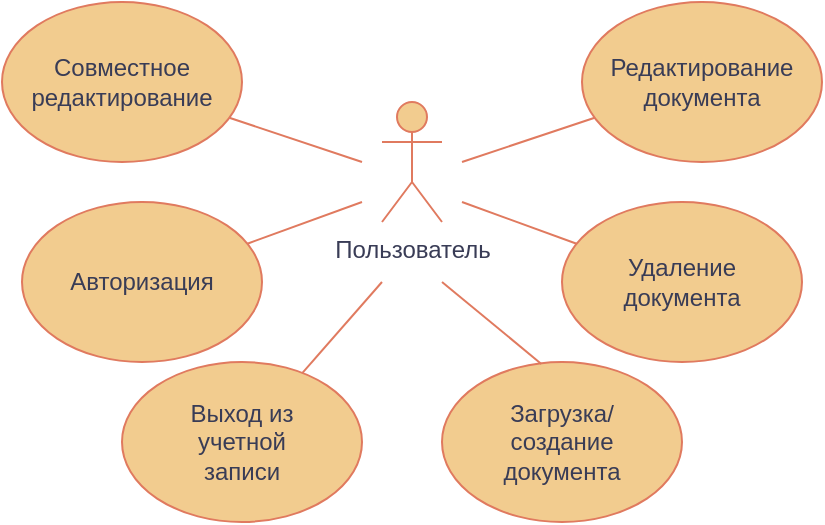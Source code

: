 <mxfile version="24.7.16" pages="2">
  <diagram name="Страница — 1" id="xMBfA3eAwyeIgMIUkxuP">
    <mxGraphModel grid="1" page="1" gridSize="10" guides="1" tooltips="1" connect="1" arrows="1" fold="1" pageScale="1" pageWidth="827" pageHeight="1169" math="0" shadow="0">
      <root>
        <mxCell id="0" />
        <mxCell id="1" parent="0" />
        <mxCell id="wpq3NvoztluDvb17i84A-1" value="Пользователь" style="shape=umlActor;verticalLabelPosition=bottom;verticalAlign=top;html=1;outlineConnect=0;rounded=0;labelBackgroundColor=none;fillColor=#F2CC8F;strokeColor=#E07A5F;fontColor=#393C56;" vertex="1" parent="1">
          <mxGeometry x="410" y="230" width="30" height="60" as="geometry" />
        </mxCell>
        <mxCell id="wpq3NvoztluDvb17i84A-2" value="" style="endArrow=none;html=1;rounded=0;labelBackgroundColor=none;strokeColor=#E07A5F;fontColor=default;" edge="1" parent="1" target="wpq3NvoztluDvb17i84A-3">
          <mxGeometry width="50" height="50" relative="1" as="geometry">
            <mxPoint x="400" y="280" as="sourcePoint" />
            <mxPoint x="400" y="300" as="targetPoint" />
          </mxGeometry>
        </mxCell>
        <mxCell id="wpq3NvoztluDvb17i84A-8" value="" style="endArrow=none;html=1;rounded=0;labelBackgroundColor=none;strokeColor=#E07A5F;fontColor=default;" edge="1" parent="1" target="wpq3NvoztluDvb17i84A-9">
          <mxGeometry width="50" height="50" relative="1" as="geometry">
            <mxPoint x="450" y="260" as="sourcePoint" />
            <mxPoint x="490" y="200" as="targetPoint" />
          </mxGeometry>
        </mxCell>
        <mxCell id="wpq3NvoztluDvb17i84A-11" value="" style="endArrow=none;html=1;rounded=0;labelBackgroundColor=none;strokeColor=#E07A5F;fontColor=default;" edge="1" parent="1" target="wpq3NvoztluDvb17i84A-12">
          <mxGeometry width="50" height="50" relative="1" as="geometry">
            <mxPoint x="400" y="260" as="sourcePoint" />
            <mxPoint x="350" y="180" as="targetPoint" />
          </mxGeometry>
        </mxCell>
        <mxCell id="wpq3NvoztluDvb17i84A-14" value="" style="endArrow=none;html=1;rounded=0;labelBackgroundColor=none;strokeColor=#E07A5F;fontColor=default;" edge="1" parent="1" target="wpq3NvoztluDvb17i84A-15">
          <mxGeometry width="50" height="50" relative="1" as="geometry">
            <mxPoint x="450" y="280" as="sourcePoint" />
            <mxPoint x="530" y="260" as="targetPoint" />
          </mxGeometry>
        </mxCell>
        <mxCell id="wpq3NvoztluDvb17i84A-17" value="" style="group;rounded=0;labelBackgroundColor=none;fontColor=#393C56;" connectable="0" vertex="1" parent="1">
          <mxGeometry x="220" y="180" width="120" height="80" as="geometry" />
        </mxCell>
        <mxCell id="wpq3NvoztluDvb17i84A-12" value="" style="ellipse;whiteSpace=wrap;html=1;rounded=0;labelBackgroundColor=none;fillColor=#F2CC8F;strokeColor=#E07A5F;fontColor=#393C56;" vertex="1" parent="wpq3NvoztluDvb17i84A-17">
          <mxGeometry width="120" height="80" as="geometry" />
        </mxCell>
        <mxCell id="wpq3NvoztluDvb17i84A-13" value="Совместное редактирование" style="text;html=1;align=center;verticalAlign=middle;whiteSpace=wrap;rounded=0;labelBackgroundColor=none;fontColor=#393C56;" vertex="1" parent="wpq3NvoztluDvb17i84A-17">
          <mxGeometry x="30" y="25" width="60" height="30" as="geometry" />
        </mxCell>
        <mxCell id="wpq3NvoztluDvb17i84A-18" value="" style="group;rounded=0;labelBackgroundColor=none;fontColor=#393C56;" connectable="0" vertex="1" parent="1">
          <mxGeometry x="230" y="280" width="120" height="80" as="geometry" />
        </mxCell>
        <mxCell id="wpq3NvoztluDvb17i84A-3" value="" style="ellipse;whiteSpace=wrap;html=1;rounded=0;labelBackgroundColor=none;fillColor=#F2CC8F;strokeColor=#E07A5F;fontColor=#393C56;" vertex="1" parent="wpq3NvoztluDvb17i84A-18">
          <mxGeometry width="120" height="80" as="geometry" />
        </mxCell>
        <mxCell id="wpq3NvoztluDvb17i84A-4" value="Авторизация" style="text;html=1;align=center;verticalAlign=middle;whiteSpace=wrap;rounded=0;labelBackgroundColor=none;fontColor=#393C56;" vertex="1" parent="wpq3NvoztluDvb17i84A-18">
          <mxGeometry x="30" y="25" width="60" height="30" as="geometry" />
        </mxCell>
        <mxCell id="wpq3NvoztluDvb17i84A-19" value="" style="group;rounded=0;labelBackgroundColor=none;fontColor=#393C56;" connectable="0" vertex="1" parent="1">
          <mxGeometry x="440" y="360" width="120" height="80" as="geometry" />
        </mxCell>
        <mxCell id="wpq3NvoztluDvb17i84A-6" value="" style="ellipse;whiteSpace=wrap;html=1;rounded=0;labelBackgroundColor=none;fillColor=#F2CC8F;strokeColor=#E07A5F;fontColor=#393C56;" vertex="1" parent="wpq3NvoztluDvb17i84A-19">
          <mxGeometry width="120" height="80" as="geometry" />
        </mxCell>
        <mxCell id="wpq3NvoztluDvb17i84A-7" value="Загрузка/создание документа" style="text;html=1;align=center;verticalAlign=middle;whiteSpace=wrap;rounded=0;labelBackgroundColor=none;fontColor=#393C56;" vertex="1" parent="wpq3NvoztluDvb17i84A-19">
          <mxGeometry x="30" y="25" width="60" height="30" as="geometry" />
        </mxCell>
        <mxCell id="wpq3NvoztluDvb17i84A-20" value="" style="group;rounded=0;labelBackgroundColor=none;fontColor=#393C56;" connectable="0" vertex="1" parent="1">
          <mxGeometry x="500" y="280" width="120" height="80" as="geometry" />
        </mxCell>
        <mxCell id="wpq3NvoztluDvb17i84A-15" value="" style="ellipse;whiteSpace=wrap;html=1;rounded=0;labelBackgroundColor=none;fillColor=#F2CC8F;strokeColor=#E07A5F;fontColor=#393C56;" vertex="1" parent="wpq3NvoztluDvb17i84A-20">
          <mxGeometry width="120" height="80" as="geometry" />
        </mxCell>
        <mxCell id="wpq3NvoztluDvb17i84A-16" value="Удаление документа" style="text;html=1;align=center;verticalAlign=middle;whiteSpace=wrap;rounded=0;labelBackgroundColor=none;fontColor=#393C56;" vertex="1" parent="wpq3NvoztluDvb17i84A-20">
          <mxGeometry x="30" y="25" width="60" height="30" as="geometry" />
        </mxCell>
        <mxCell id="wpq3NvoztluDvb17i84A-21" value="" style="group;rounded=0;labelBackgroundColor=none;fontColor=#393C56;" connectable="0" vertex="1" parent="1">
          <mxGeometry x="510" y="180" width="120" height="80" as="geometry" />
        </mxCell>
        <mxCell id="wpq3NvoztluDvb17i84A-9" value="" style="ellipse;whiteSpace=wrap;html=1;rounded=0;labelBackgroundColor=none;fillColor=#F2CC8F;strokeColor=#E07A5F;fontColor=#393C56;" vertex="1" parent="wpq3NvoztluDvb17i84A-21">
          <mxGeometry width="120" height="80" as="geometry" />
        </mxCell>
        <mxCell id="wpq3NvoztluDvb17i84A-10" value="Редактирование документа" style="text;html=1;align=center;verticalAlign=middle;whiteSpace=wrap;rounded=0;labelBackgroundColor=none;fontColor=#393C56;" vertex="1" parent="wpq3NvoztluDvb17i84A-21">
          <mxGeometry x="30" y="25" width="60" height="30" as="geometry" />
        </mxCell>
        <mxCell id="BVnv53UoS0r8TIYerfws-1" value="" style="endArrow=none;html=1;rounded=0;labelBackgroundColor=none;strokeColor=#E07A5F;fontColor=default;" edge="1" parent="1" target="BVnv53UoS0r8TIYerfws-3">
          <mxGeometry width="50" height="50" relative="1" as="geometry">
            <mxPoint x="410" y="320" as="sourcePoint" />
            <mxPoint x="400" y="380" as="targetPoint" />
          </mxGeometry>
        </mxCell>
        <mxCell id="BVnv53UoS0r8TIYerfws-2" value="" style="group;rounded=0;labelBackgroundColor=none;fontColor=#393C56;" connectable="0" vertex="1" parent="1">
          <mxGeometry x="280" y="360" width="120" height="80" as="geometry" />
        </mxCell>
        <mxCell id="BVnv53UoS0r8TIYerfws-3" value="" style="ellipse;whiteSpace=wrap;html=1;rounded=0;labelBackgroundColor=none;fillColor=#F2CC8F;strokeColor=#E07A5F;fontColor=#393C56;" vertex="1" parent="BVnv53UoS0r8TIYerfws-2">
          <mxGeometry width="120" height="80" as="geometry" />
        </mxCell>
        <mxCell id="BVnv53UoS0r8TIYerfws-4" value="Выход из учетной записи" style="text;html=1;align=center;verticalAlign=middle;whiteSpace=wrap;rounded=0;labelBackgroundColor=none;fontColor=#393C56;" vertex="1" parent="BVnv53UoS0r8TIYerfws-2">
          <mxGeometry x="30" y="25" width="60" height="30" as="geometry" />
        </mxCell>
        <mxCell id="BVnv53UoS0r8TIYerfws-6" value="" style="endArrow=none;html=1;rounded=0;strokeColor=#E07A5F;fontColor=#393C56;fillColor=#F2CC8F;entryX=0.414;entryY=0.012;entryDx=0;entryDy=0;entryPerimeter=0;" edge="1" parent="1" target="wpq3NvoztluDvb17i84A-6">
          <mxGeometry width="50" height="50" relative="1" as="geometry">
            <mxPoint x="440" y="320" as="sourcePoint" />
            <mxPoint x="464" y="280" as="targetPoint" />
          </mxGeometry>
        </mxCell>
      </root>
    </mxGraphModel>
  </diagram>
  <diagram id="Y0hugGAgFbbrxYTM3zZc" name="Страница — 2">
    <mxGraphModel grid="1" page="1" gridSize="10" guides="1" tooltips="1" connect="1" arrows="1" fold="1" pageScale="1" pageWidth="827" pageHeight="1169" math="0" shadow="0">
      <root>
        <mxCell id="0" />
        <mxCell id="1" parent="0" />
        <mxCell id="2kKht8gXs7A9Z8StMhOR-1" value="" style="edgeStyle=orthogonalEdgeStyle;rounded=0;orthogonalLoop=1;jettySize=auto;html=1;strokeColor=#E07A5F;fontColor=#393C56;fillColor=#F2CC8F;" edge="1" parent="1" source="2kKht8gXs7A9Z8StMhOR-4" target="2kKht8gXs7A9Z8StMhOR-18">
          <mxGeometry relative="1" as="geometry" />
        </mxCell>
        <mxCell id="2kKht8gXs7A9Z8StMhOR-2" value="" style="edgeStyle=orthogonalEdgeStyle;rounded=0;orthogonalLoop=1;jettySize=auto;html=1;strokeColor=#E07A5F;fontColor=#393C56;fillColor=#F2CC8F;" edge="1" parent="1" source="2kKht8gXs7A9Z8StMhOR-4" target="2kKht8gXs7A9Z8StMhOR-18">
          <mxGeometry relative="1" as="geometry" />
        </mxCell>
        <mxCell id="2kKht8gXs7A9Z8StMhOR-3" value="" style="edgeStyle=orthogonalEdgeStyle;rounded=0;orthogonalLoop=1;jettySize=auto;html=1;strokeColor=#E07A5F;fontColor=#393C56;fillColor=#F2CC8F;" edge="1" parent="1" source="2kKht8gXs7A9Z8StMhOR-4" target="2kKht8gXs7A9Z8StMhOR-18">
          <mxGeometry relative="1" as="geometry" />
        </mxCell>
        <mxCell id="2kKht8gXs7A9Z8StMhOR-4" value="пользователь" style="shape=umlActor;verticalLabelPosition=bottom;verticalAlign=top;html=1;outlineConnect=0;rounded=0;labelBackgroundColor=none;fillColor=#F2CC8F;strokeColor=#E07A5F;fontColor=#393C56;" vertex="1" parent="1">
          <mxGeometry x="410" y="230" width="30" height="60" as="geometry" />
        </mxCell>
        <mxCell id="2kKht8gXs7A9Z8StMhOR-5" value="" style="endArrow=none;html=1;rounded=0;labelBackgroundColor=none;strokeColor=#E07A5F;fontColor=default;" edge="1" parent="1" target="2kKht8gXs7A9Z8StMhOR-14">
          <mxGeometry width="50" height="50" relative="1" as="geometry">
            <mxPoint x="400" y="280" as="sourcePoint" />
            <mxPoint x="400" y="300" as="targetPoint" />
          </mxGeometry>
        </mxCell>
        <mxCell id="2kKht8gXs7A9Z8StMhOR-6" value="" style="endArrow=none;html=1;rounded=0;labelBackgroundColor=none;strokeColor=#E07A5F;fontColor=default;" edge="1" parent="1" target="2kKht8gXs7A9Z8StMhOR-17">
          <mxGeometry width="50" height="50" relative="1" as="geometry">
            <mxPoint x="425" y="320" as="sourcePoint" />
            <mxPoint x="490" y="240" as="targetPoint" />
          </mxGeometry>
        </mxCell>
        <mxCell id="2kKht8gXs7A9Z8StMhOR-7" value="" style="endArrow=none;html=1;rounded=0;labelBackgroundColor=none;strokeColor=#E07A5F;fontColor=default;" edge="1" parent="1" target="2kKht8gXs7A9Z8StMhOR-23">
          <mxGeometry width="50" height="50" relative="1" as="geometry">
            <mxPoint x="450" y="260" as="sourcePoint" />
            <mxPoint x="490" y="200" as="targetPoint" />
          </mxGeometry>
        </mxCell>
        <mxCell id="2kKht8gXs7A9Z8StMhOR-8" value="" style="endArrow=none;html=1;rounded=0;labelBackgroundColor=none;strokeColor=#E07A5F;fontColor=default;" edge="1" parent="1" target="2kKht8gXs7A9Z8StMhOR-11">
          <mxGeometry width="50" height="50" relative="1" as="geometry">
            <mxPoint x="400" y="260" as="sourcePoint" />
            <mxPoint x="350" y="180" as="targetPoint" />
          </mxGeometry>
        </mxCell>
        <mxCell id="2kKht8gXs7A9Z8StMhOR-9" value="" style="endArrow=none;html=1;rounded=0;labelBackgroundColor=none;strokeColor=#E07A5F;fontColor=default;" edge="1" parent="1" target="2kKht8gXs7A9Z8StMhOR-20">
          <mxGeometry width="50" height="50" relative="1" as="geometry">
            <mxPoint x="450" y="280" as="sourcePoint" />
            <mxPoint x="530" y="260" as="targetPoint" />
          </mxGeometry>
        </mxCell>
        <mxCell id="2kKht8gXs7A9Z8StMhOR-10" value="" style="group;rounded=0;labelBackgroundColor=none;fontColor=#393C56;" connectable="0" vertex="1" parent="1">
          <mxGeometry x="220" y="180" width="120" height="80" as="geometry" />
        </mxCell>
        <mxCell id="2kKht8gXs7A9Z8StMhOR-11" value="" style="ellipse;whiteSpace=wrap;html=1;rounded=0;labelBackgroundColor=none;fillColor=#F2CC8F;strokeColor=#E07A5F;fontColor=#393C56;" vertex="1" parent="2kKht8gXs7A9Z8StMhOR-10">
          <mxGeometry width="120" height="80" as="geometry" />
        </mxCell>
        <mxCell id="2kKht8gXs7A9Z8StMhOR-12" value="Совместное редактирование" style="text;html=1;align=center;verticalAlign=middle;whiteSpace=wrap;rounded=0;labelBackgroundColor=none;fontColor=#393C56;" vertex="1" parent="2kKht8gXs7A9Z8StMhOR-10">
          <mxGeometry x="30" y="25" width="60" height="30" as="geometry" />
        </mxCell>
        <mxCell id="2kKht8gXs7A9Z8StMhOR-13" value="" style="group;rounded=0;labelBackgroundColor=none;fontColor=#393C56;" connectable="0" vertex="1" parent="1">
          <mxGeometry x="230" y="270" width="120" height="80" as="geometry" />
        </mxCell>
        <mxCell id="2kKht8gXs7A9Z8StMhOR-14" value="" style="ellipse;whiteSpace=wrap;html=1;rounded=0;labelBackgroundColor=none;fillColor=#F2CC8F;strokeColor=#E07A5F;fontColor=#393C56;" vertex="1" parent="2kKht8gXs7A9Z8StMhOR-13">
          <mxGeometry width="120" height="80" as="geometry" />
        </mxCell>
        <mxCell id="2kKht8gXs7A9Z8StMhOR-15" value="Авторизация" style="text;html=1;align=center;verticalAlign=middle;whiteSpace=wrap;rounded=0;labelBackgroundColor=none;fontColor=#393C56;" vertex="1" parent="2kKht8gXs7A9Z8StMhOR-13">
          <mxGeometry x="30" y="25" width="60" height="30" as="geometry" />
        </mxCell>
        <mxCell id="2kKht8gXs7A9Z8StMhOR-16" value="" style="group;rounded=0;labelBackgroundColor=none;fontColor=#393C56;" connectable="0" vertex="1" parent="1">
          <mxGeometry x="365" y="340" width="120" height="80" as="geometry" />
        </mxCell>
        <mxCell id="2kKht8gXs7A9Z8StMhOR-17" value="" style="ellipse;whiteSpace=wrap;html=1;rounded=0;labelBackgroundColor=none;fillColor=#F2CC8F;strokeColor=#E07A5F;fontColor=#393C56;" vertex="1" parent="2kKht8gXs7A9Z8StMhOR-16">
          <mxGeometry width="120" height="80" as="geometry" />
        </mxCell>
        <mxCell id="2kKht8gXs7A9Z8StMhOR-18" value="Загрузка документа" style="text;html=1;align=center;verticalAlign=middle;whiteSpace=wrap;rounded=0;labelBackgroundColor=none;fontColor=#393C56;" vertex="1" parent="2kKht8gXs7A9Z8StMhOR-16">
          <mxGeometry x="30" y="25" width="60" height="30" as="geometry" />
        </mxCell>
        <mxCell id="2kKht8gXs7A9Z8StMhOR-19" value="" style="group;rounded=0;labelBackgroundColor=none;fontColor=#393C56;" connectable="0" vertex="1" parent="1">
          <mxGeometry x="500" y="280" width="120" height="80" as="geometry" />
        </mxCell>
        <mxCell id="2kKht8gXs7A9Z8StMhOR-20" value="" style="ellipse;whiteSpace=wrap;html=1;rounded=0;labelBackgroundColor=none;fillColor=#F2CC8F;strokeColor=#E07A5F;fontColor=#393C56;" vertex="1" parent="2kKht8gXs7A9Z8StMhOR-19">
          <mxGeometry width="120" height="80" as="geometry" />
        </mxCell>
        <mxCell id="2kKht8gXs7A9Z8StMhOR-21" value="Удаление документа" style="text;html=1;align=center;verticalAlign=middle;whiteSpace=wrap;rounded=0;labelBackgroundColor=none;fontColor=#393C56;" vertex="1" parent="2kKht8gXs7A9Z8StMhOR-19">
          <mxGeometry x="30" y="25" width="60" height="30" as="geometry" />
        </mxCell>
        <mxCell id="2kKht8gXs7A9Z8StMhOR-22" value="" style="group;rounded=0;labelBackgroundColor=none;fontColor=#393C56;" connectable="0" vertex="1" parent="1">
          <mxGeometry x="510" y="180" width="120" height="80" as="geometry" />
        </mxCell>
        <mxCell id="2kKht8gXs7A9Z8StMhOR-23" value="" style="ellipse;whiteSpace=wrap;html=1;rounded=0;labelBackgroundColor=none;fillColor=#F2CC8F;strokeColor=#E07A5F;fontColor=#393C56;" vertex="1" parent="2kKht8gXs7A9Z8StMhOR-22">
          <mxGeometry width="120" height="80" as="geometry" />
        </mxCell>
        <mxCell id="2kKht8gXs7A9Z8StMhOR-24" value="Редактирование документа" style="text;html=1;align=center;verticalAlign=middle;whiteSpace=wrap;rounded=0;labelBackgroundColor=none;fontColor=#393C56;" vertex="1" parent="2kKht8gXs7A9Z8StMhOR-22">
          <mxGeometry x="30" y="25" width="60" height="30" as="geometry" />
        </mxCell>
      </root>
    </mxGraphModel>
  </diagram>
</mxfile>
